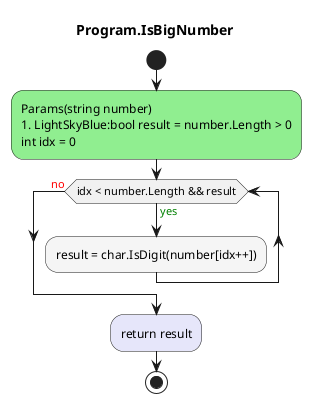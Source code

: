 @startuml Program.IsBigNumber
title Program.IsBigNumber
start
#LightGreen:Params(string number)
#LightSkyBlue:bool result = number.Length > 0
int idx = 0;
while (idx < number.Length && result) is (<color:green>yes)
    #WhiteSmoke:result = char.IsDigit(number[idx++]);
endwhile (<color:red>no)
#Lavender:return result;
stop
@enduml
